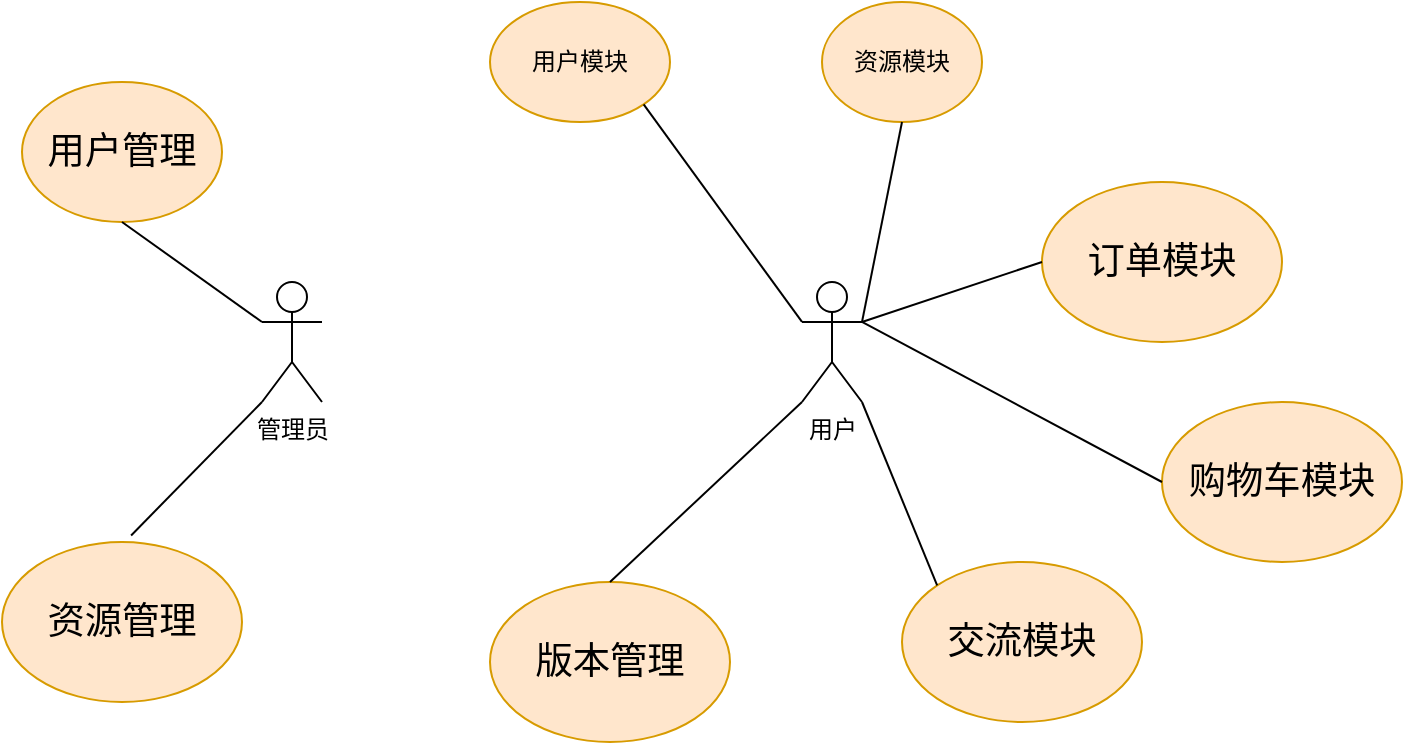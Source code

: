 <mxfile version="24.0.4" type="github">
  <diagram name="第 1 页" id="FDtEsgjhYImc4gk-P5fz">
    <mxGraphModel dx="893" dy="541" grid="1" gridSize="10" guides="1" tooltips="1" connect="1" arrows="1" fold="1" page="1" pageScale="1" pageWidth="827" pageHeight="1169" math="0" shadow="0">
      <root>
        <mxCell id="0" />
        <mxCell id="1" parent="0" />
        <mxCell id="mCHO1RYdTXxO_RGGgIWj-1" value="管理员" style="shape=umlActor;verticalLabelPosition=bottom;verticalAlign=top;html=1;outlineConnect=0;" vertex="1" parent="1">
          <mxGeometry x="180" y="210" width="30" height="60" as="geometry" />
        </mxCell>
        <mxCell id="mCHO1RYdTXxO_RGGgIWj-4" value="用户" style="shape=umlActor;verticalLabelPosition=bottom;verticalAlign=top;html=1;outlineConnect=0;" vertex="1" parent="1">
          <mxGeometry x="450" y="210" width="30" height="60" as="geometry" />
        </mxCell>
        <mxCell id="mCHO1RYdTXxO_RGGgIWj-5" value="用户模块" style="ellipse;whiteSpace=wrap;html=1;fillColor=#ffe6cc;strokeColor=#d79b00;" vertex="1" parent="1">
          <mxGeometry x="294" y="70" width="90" height="60" as="geometry" />
        </mxCell>
        <mxCell id="mCHO1RYdTXxO_RGGgIWj-6" value="资源模块" style="ellipse;whiteSpace=wrap;html=1;fillColor=#ffe6cc;strokeColor=#d79b00;" vertex="1" parent="1">
          <mxGeometry x="460" y="70" width="80" height="60" as="geometry" />
        </mxCell>
        <mxCell id="mCHO1RYdTXxO_RGGgIWj-7" value="&lt;span style=&quot;font-size: 14pt; font-family: 黑体;&quot;&gt;订单模块&lt;/span&gt;" style="ellipse;whiteSpace=wrap;html=1;fillColor=#ffe6cc;strokeColor=#d79b00;" vertex="1" parent="1">
          <mxGeometry x="570" y="160" width="120" height="80" as="geometry" />
        </mxCell>
        <mxCell id="mCHO1RYdTXxO_RGGgIWj-8" value="&lt;span style=&quot;font-size: 14pt; font-family: 黑体;&quot;&gt;交流模块&lt;/span&gt;" style="ellipse;whiteSpace=wrap;html=1;fillColor=#ffe6cc;strokeColor=#d79b00;" vertex="1" parent="1">
          <mxGeometry x="500" y="350" width="120" height="80" as="geometry" />
        </mxCell>
        <mxCell id="mCHO1RYdTXxO_RGGgIWj-9" value="&lt;span style=&quot;font-size: 14pt; font-family: 黑体;&quot;&gt;用户管理&lt;/span&gt;" style="ellipse;whiteSpace=wrap;html=1;fillColor=#ffe6cc;strokeColor=#d79b00;" vertex="1" parent="1">
          <mxGeometry x="60" y="110" width="100" height="70" as="geometry" />
        </mxCell>
        <mxCell id="mCHO1RYdTXxO_RGGgIWj-10" value="&lt;p class=&quot;MsoNormal&quot;&gt;&lt;span style=&quot;font-size: 14pt; font-family: 黑体;&quot;&gt;资源管理&lt;span lang=&quot;EN-US&quot;&gt;&lt;/span&gt;&lt;/span&gt;&lt;/p&gt;" style="ellipse;whiteSpace=wrap;html=1;fillColor=#ffe6cc;strokeColor=#d79b00;" vertex="1" parent="1">
          <mxGeometry x="50" y="340" width="120" height="80" as="geometry" />
        </mxCell>
        <mxCell id="mCHO1RYdTXxO_RGGgIWj-11" value="&lt;span style=&quot;font-size: 14pt; font-family: 黑体;&quot;&gt;版本管理&lt;/span&gt;" style="ellipse;whiteSpace=wrap;html=1;fillColor=#ffe6cc;strokeColor=#d79b00;" vertex="1" parent="1">
          <mxGeometry x="294" y="360" width="120" height="80" as="geometry" />
        </mxCell>
        <mxCell id="mCHO1RYdTXxO_RGGgIWj-12" value="&lt;span style=&quot;font-size: 14pt; font-family: 黑体;&quot;&gt;购物车模块&lt;/span&gt;" style="ellipse;whiteSpace=wrap;html=1;fillColor=#ffe6cc;strokeColor=#d79b00;" vertex="1" parent="1">
          <mxGeometry x="630" y="270" width="120" height="80" as="geometry" />
        </mxCell>
        <mxCell id="mCHO1RYdTXxO_RGGgIWj-13" value="" style="endArrow=none;html=1;rounded=0;exitX=0.538;exitY=-0.041;exitDx=0;exitDy=0;exitPerimeter=0;entryX=0;entryY=1;entryDx=0;entryDy=0;entryPerimeter=0;" edge="1" parent="1" source="mCHO1RYdTXxO_RGGgIWj-10" target="mCHO1RYdTXxO_RGGgIWj-1">
          <mxGeometry width="50" height="50" relative="1" as="geometry">
            <mxPoint x="320" y="280" as="sourcePoint" />
            <mxPoint x="370" y="230" as="targetPoint" />
          </mxGeometry>
        </mxCell>
        <mxCell id="mCHO1RYdTXxO_RGGgIWj-15" value="" style="endArrow=none;html=1;rounded=0;exitX=0;exitY=0.333;exitDx=0;exitDy=0;exitPerimeter=0;entryX=0.5;entryY=1;entryDx=0;entryDy=0;" edge="1" parent="1" source="mCHO1RYdTXxO_RGGgIWj-1" target="mCHO1RYdTXxO_RGGgIWj-9">
          <mxGeometry width="50" height="50" relative="1" as="geometry">
            <mxPoint x="160" y="220" as="sourcePoint" />
            <mxPoint x="210" y="170" as="targetPoint" />
          </mxGeometry>
        </mxCell>
        <mxCell id="mCHO1RYdTXxO_RGGgIWj-16" value="" style="endArrow=none;html=1;rounded=0;exitX=0.5;exitY=0;exitDx=0;exitDy=0;entryX=0;entryY=1;entryDx=0;entryDy=0;entryPerimeter=0;" edge="1" parent="1" source="mCHO1RYdTXxO_RGGgIWj-11" target="mCHO1RYdTXxO_RGGgIWj-4">
          <mxGeometry width="50" height="50" relative="1" as="geometry">
            <mxPoint x="300" y="290" as="sourcePoint" />
            <mxPoint x="350" y="240" as="targetPoint" />
          </mxGeometry>
        </mxCell>
        <mxCell id="mCHO1RYdTXxO_RGGgIWj-17" value="" style="endArrow=none;html=1;rounded=0;exitX=0;exitY=0;exitDx=0;exitDy=0;entryX=1;entryY=1;entryDx=0;entryDy=0;entryPerimeter=0;" edge="1" parent="1" source="mCHO1RYdTXxO_RGGgIWj-8" target="mCHO1RYdTXxO_RGGgIWj-4">
          <mxGeometry width="50" height="50" relative="1" as="geometry">
            <mxPoint x="500" y="350" as="sourcePoint" />
            <mxPoint x="550" y="300" as="targetPoint" />
          </mxGeometry>
        </mxCell>
        <mxCell id="mCHO1RYdTXxO_RGGgIWj-18" value="" style="endArrow=none;html=1;rounded=0;exitX=0;exitY=0.333;exitDx=0;exitDy=0;exitPerimeter=0;entryX=1;entryY=1;entryDx=0;entryDy=0;" edge="1" parent="1" source="mCHO1RYdTXxO_RGGgIWj-4" target="mCHO1RYdTXxO_RGGgIWj-5">
          <mxGeometry width="50" height="50" relative="1" as="geometry">
            <mxPoint x="360" y="230" as="sourcePoint" />
            <mxPoint x="410" y="180" as="targetPoint" />
          </mxGeometry>
        </mxCell>
        <mxCell id="mCHO1RYdTXxO_RGGgIWj-19" value="" style="endArrow=none;html=1;rounded=0;exitX=1;exitY=0.333;exitDx=0;exitDy=0;exitPerimeter=0;entryX=0.5;entryY=1;entryDx=0;entryDy=0;" edge="1" parent="1" source="mCHO1RYdTXxO_RGGgIWj-4" target="mCHO1RYdTXxO_RGGgIWj-6">
          <mxGeometry width="50" height="50" relative="1" as="geometry">
            <mxPoint x="570" y="170" as="sourcePoint" />
            <mxPoint x="620" y="120" as="targetPoint" />
          </mxGeometry>
        </mxCell>
        <mxCell id="mCHO1RYdTXxO_RGGgIWj-20" value="" style="endArrow=none;html=1;rounded=0;entryX=0;entryY=0.5;entryDx=0;entryDy=0;" edge="1" parent="1" target="mCHO1RYdTXxO_RGGgIWj-7">
          <mxGeometry width="50" height="50" relative="1" as="geometry">
            <mxPoint x="480" y="230" as="sourcePoint" />
            <mxPoint x="620" y="140" as="targetPoint" />
          </mxGeometry>
        </mxCell>
        <mxCell id="mCHO1RYdTXxO_RGGgIWj-21" value="" style="endArrow=none;html=1;rounded=0;exitX=1;exitY=0.333;exitDx=0;exitDy=0;exitPerimeter=0;entryX=0;entryY=0.5;entryDx=0;entryDy=0;" edge="1" parent="1" source="mCHO1RYdTXxO_RGGgIWj-4" target="mCHO1RYdTXxO_RGGgIWj-12">
          <mxGeometry width="50" height="50" relative="1" as="geometry">
            <mxPoint x="580" y="340" as="sourcePoint" />
            <mxPoint x="630" y="290" as="targetPoint" />
          </mxGeometry>
        </mxCell>
      </root>
    </mxGraphModel>
  </diagram>
</mxfile>
